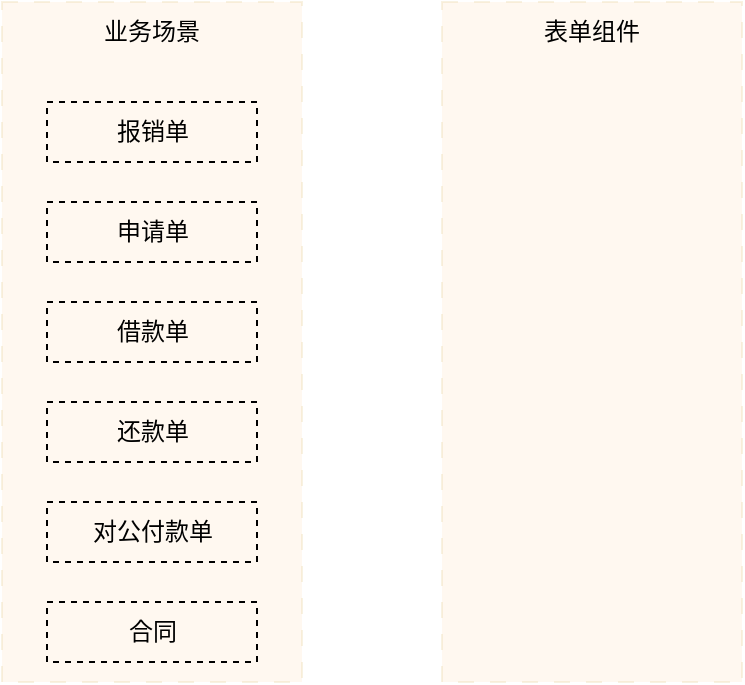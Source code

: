 <mxfile version="21.0.6" type="github">
  <diagram id="C5RBs43oDa-KdzZeNtuy" name="Page-1">
    <mxGraphModel dx="1434" dy="739" grid="1" gridSize="10" guides="1" tooltips="1" connect="1" arrows="1" fold="1" page="1" pageScale="1" pageWidth="827" pageHeight="1169" math="0" shadow="0">
      <root>
        <mxCell id="WIyWlLk6GJQsqaUBKTNV-0" />
        <mxCell id="WIyWlLk6GJQsqaUBKTNV-1" parent="WIyWlLk6GJQsqaUBKTNV-0" />
        <mxCell id="24U9RdbnC4KEgLxkMUlo-0" value="" style="rounded=0;whiteSpace=wrap;html=1;fillColor=#ffe6cc;strokeColor=#e9d49f;opacity=30;dashed=1;dashPattern=8 8;" vertex="1" parent="WIyWlLk6GJQsqaUBKTNV-1">
          <mxGeometry x="70" y="150" width="150" height="340" as="geometry" />
        </mxCell>
        <mxCell id="24U9RdbnC4KEgLxkMUlo-1" value="业务场景" style="text;html=1;strokeColor=none;fillColor=none;align=center;verticalAlign=middle;whiteSpace=wrap;rounded=0;" vertex="1" parent="WIyWlLk6GJQsqaUBKTNV-1">
          <mxGeometry x="115" y="150" width="60" height="30" as="geometry" />
        </mxCell>
        <mxCell id="24U9RdbnC4KEgLxkMUlo-2" value="报销单" style="rounded=0;whiteSpace=wrap;html=1;fillColor=none;dashed=1;" vertex="1" parent="WIyWlLk6GJQsqaUBKTNV-1">
          <mxGeometry x="92.5" y="200" width="105" height="30" as="geometry" />
        </mxCell>
        <mxCell id="24U9RdbnC4KEgLxkMUlo-3" value="申请单" style="rounded=0;whiteSpace=wrap;html=1;fillColor=none;dashed=1;" vertex="1" parent="WIyWlLk6GJQsqaUBKTNV-1">
          <mxGeometry x="92.5" y="250" width="105" height="30" as="geometry" />
        </mxCell>
        <mxCell id="24U9RdbnC4KEgLxkMUlo-4" value="借款单" style="rounded=0;whiteSpace=wrap;html=1;fillColor=none;dashed=1;" vertex="1" parent="WIyWlLk6GJQsqaUBKTNV-1">
          <mxGeometry x="92.5" y="300" width="105" height="30" as="geometry" />
        </mxCell>
        <mxCell id="24U9RdbnC4KEgLxkMUlo-5" value="还款单" style="rounded=0;whiteSpace=wrap;html=1;fillColor=none;dashed=1;" vertex="1" parent="WIyWlLk6GJQsqaUBKTNV-1">
          <mxGeometry x="92.5" y="350" width="105" height="30" as="geometry" />
        </mxCell>
        <mxCell id="24U9RdbnC4KEgLxkMUlo-6" value="对公付款单" style="rounded=0;whiteSpace=wrap;html=1;fillColor=none;dashed=1;" vertex="1" parent="WIyWlLk6GJQsqaUBKTNV-1">
          <mxGeometry x="92.5" y="400" width="105" height="30" as="geometry" />
        </mxCell>
        <mxCell id="24U9RdbnC4KEgLxkMUlo-7" value="合同" style="rounded=0;whiteSpace=wrap;html=1;fillColor=none;dashed=1;" vertex="1" parent="WIyWlLk6GJQsqaUBKTNV-1">
          <mxGeometry x="92.5" y="450" width="105" height="30" as="geometry" />
        </mxCell>
        <mxCell id="24U9RdbnC4KEgLxkMUlo-8" value="" style="rounded=0;whiteSpace=wrap;html=1;fillColor=#ffe6cc;strokeColor=#e9d49f;opacity=30;dashed=1;dashPattern=8 8;" vertex="1" parent="WIyWlLk6GJQsqaUBKTNV-1">
          <mxGeometry x="290" y="150" width="150" height="340" as="geometry" />
        </mxCell>
        <mxCell id="24U9RdbnC4KEgLxkMUlo-9" value="表单组件" style="text;html=1;strokeColor=none;fillColor=none;align=center;verticalAlign=middle;whiteSpace=wrap;rounded=0;" vertex="1" parent="WIyWlLk6GJQsqaUBKTNV-1">
          <mxGeometry x="335" y="150" width="60" height="30" as="geometry" />
        </mxCell>
      </root>
    </mxGraphModel>
  </diagram>
</mxfile>
